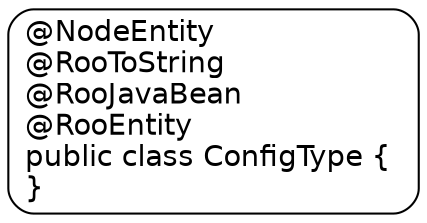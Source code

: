digraph ConfigType {
  node [
    fontname = "Bitstream Vera Sans"
    shape = "Mrecord"
  ]
  edge [
    fontname = "Bitstream Vera Sans"
  ]

  ConfigType [
    
    label = "{@NodeEntity\
    \l@RooToString\
    \l@RooJavaBean\
    \l@RooEntity\
    \lpublic class ConfigType \{\
    \l\}\
    \l}"
  ]

}
